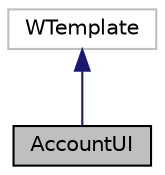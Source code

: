 digraph "AccountUI"
{
 // LATEX_PDF_SIZE
  edge [fontname="Helvetica",fontsize="10",labelfontname="Helvetica",labelfontsize="10"];
  node [fontname="Helvetica",fontsize="10",shape=record];
  Node1 [label="AccountUI",height=0.2,width=0.4,color="black", fillcolor="grey75", style="filled", fontcolor="black",tooltip="Account Management User Interface."];
  Node2 -> Node1 [dir="back",color="midnightblue",fontsize="10",style="solid",fontname="Helvetica"];
  Node2 [label="WTemplate",height=0.2,width=0.4,color="grey75", fillcolor="white", style="filled",tooltip=" "];
}
